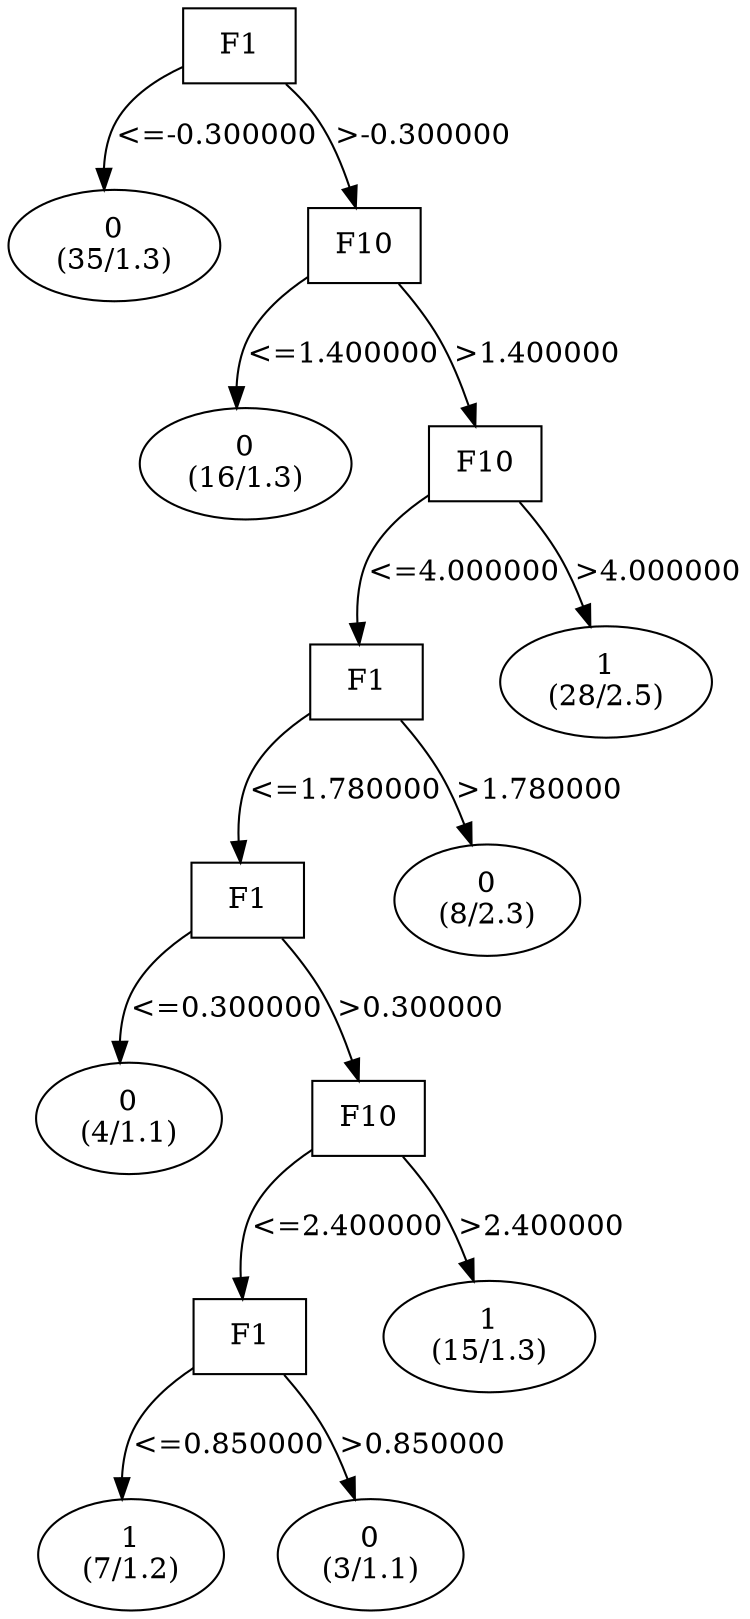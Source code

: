 digraph YaDT {
n0 [ shape=box, label="F1\n"]
n0 -> n1 [label="<=-0.300000"]
n1 [ shape=ellipse, label="0\n(35/1.3)"]
n0 -> n2 [label=">-0.300000"]
n2 [ shape=box, label="F10\n"]
n2 -> n3 [label="<=1.400000"]
n3 [ shape=ellipse, label="0\n(16/1.3)"]
n2 -> n4 [label=">1.400000"]
n4 [ shape=box, label="F10\n"]
n4 -> n5 [label="<=4.000000"]
n5 [ shape=box, label="F1\n"]
n5 -> n6 [label="<=1.780000"]
n6 [ shape=box, label="F1\n"]
n6 -> n7 [label="<=0.300000"]
n7 [ shape=ellipse, label="0\n(4/1.1)"]
n6 -> n8 [label=">0.300000"]
n8 [ shape=box, label="F10\n"]
n8 -> n9 [label="<=2.400000"]
n9 [ shape=box, label="F1\n"]
n9 -> n10 [label="<=0.850000"]
n10 [ shape=ellipse, label="1\n(7/1.2)"]
n9 -> n11 [label=">0.850000"]
n11 [ shape=ellipse, label="0\n(3/1.1)"]
n8 -> n13 [label=">2.400000"]
n13 [ shape=ellipse, label="1\n(15/1.3)"]
n5 -> n16 [label=">1.780000"]
n16 [ shape=ellipse, label="0\n(8/2.3)"]
n4 -> n18 [label=">4.000000"]
n18 [ shape=ellipse, label="1\n(28/2.5)"]
}
